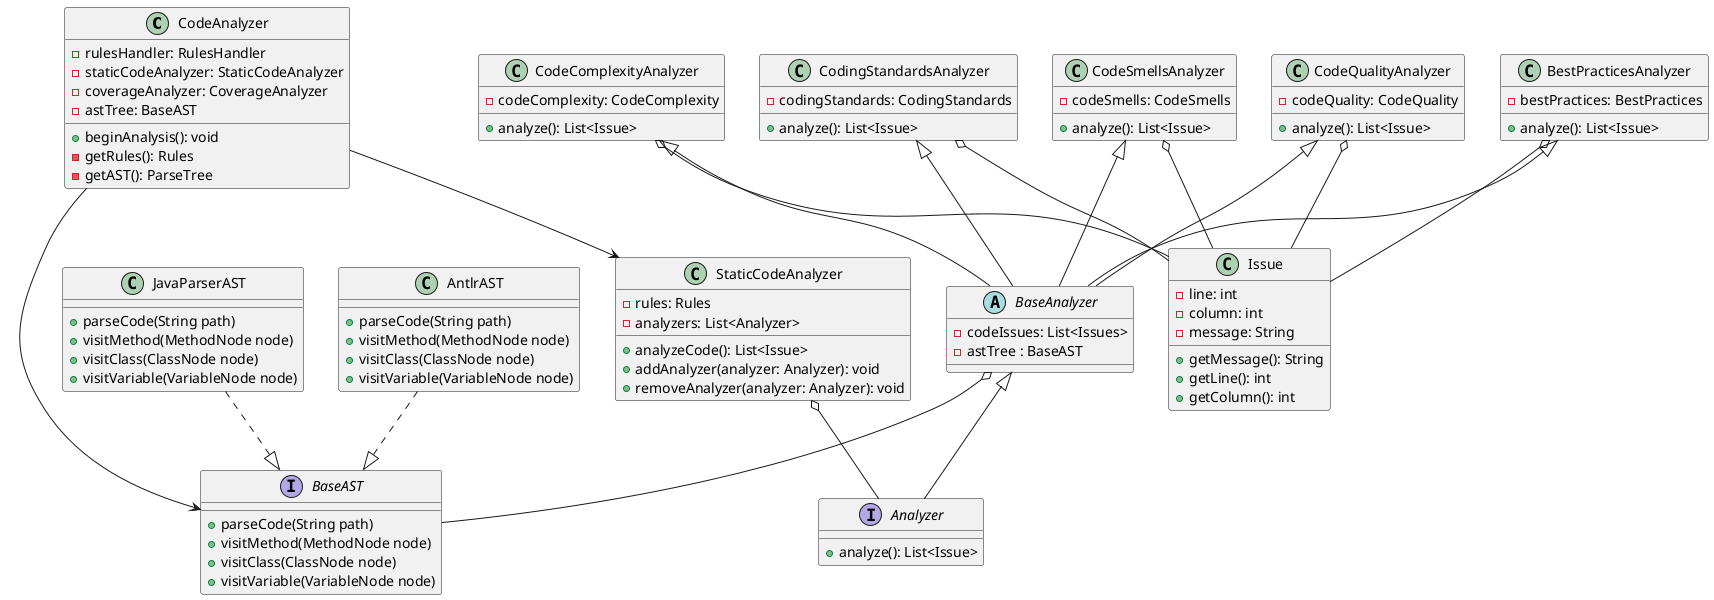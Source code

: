 @startuml Test

class CodeAnalyzer {
    - rulesHandler: RulesHandler
    - staticCodeAnalyzer: StaticCodeAnalyzer
    - coverageAnalyzer: CoverageAnalyzer
    - astTree: BaseAST
    + beginAnalysis(): void
    - getRules(): Rules
    - getAST(): ParseTree
}

interface BaseAST {
    + parseCode(String path)
    + visitMethod(MethodNode node)
    + visitClass(ClassNode node)
    + visitVariable(VariableNode node)
}

class AntlrAST {
    + parseCode(String path)
    + visitMethod(MethodNode node)
    + visitClass(ClassNode node)
    + visitVariable(VariableNode node)
}

class JavaParserAST {
    + parseCode(String path)
    + visitMethod(MethodNode node)
    + visitClass(ClassNode node)
    + visitVariable(VariableNode node)
}

class StaticCodeAnalyzer {
    - rules: Rules
    - analyzers: List<Analyzer>
    + analyzeCode(): List<Issue>
    + addAnalyzer(analyzer: Analyzer): void
    + removeAnalyzer(analyzer: Analyzer): void
}

interface Analyzer {
    + analyze(): List<Issue>
}

abstract class BaseAnalyzer {
    - codeIssues: List<Issues>
    - astTree : BaseAST
}

class CodeSmellsAnalyzer {
    - codeSmells: CodeSmells
    + analyze(): List<Issue>
}

class CodeQualityAnalyzer {
    - codeQuality: CodeQuality
    + analyze(): List<Issue>
}

class BestPracticesAnalyzer {
    - bestPractices: BestPractices
    + analyze(): List<Issue>
}

class CodeComplexityAnalyzer {
    - codeComplexity: CodeComplexity
    + analyze(): List<Issue>
}

class CodingStandardsAnalyzer {
    - codingStandards: CodingStandards
    + analyze(): List<Issue>
}

class Issue {
    - line: int
    - column: int
    - message: String
    + getMessage(): String
    + getLine(): int
    + getColumn(): int
}

StaticCodeAnalyzer o-- Analyzer
CodeAnalyzer --> StaticCodeAnalyzer
CodeAnalyzer --> BaseAST
CodeSmellsAnalyzer o-- Issue
CodeQualityAnalyzer o-- Issue
BestPracticesAnalyzer o-- Issue
CodeComplexityAnalyzer o-- Issue
CodingStandardsAnalyzer o-- Issue
CodeSmellsAnalyzer <|-- BaseAnalyzer
CodeQualityAnalyzer <|-- BaseAnalyzer
BestPracticesAnalyzer <|-- BaseAnalyzer
CodeComplexityAnalyzer <|-- BaseAnalyzer
CodingStandardsAnalyzer <|-- BaseAnalyzer

BaseAnalyzer <|-- Analyzer

BaseAnalyzer o-- BaseAST

AntlrAST ..|> BaseAST
JavaParserAST ..|> BaseAST

@enduml
